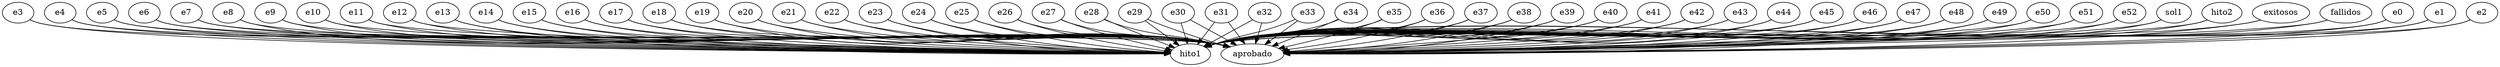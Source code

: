 strict digraph "" {
	hito2 -> hito1;
	hito2 -> aprobado;
	exitosos -> hito1;
	exitosos -> aprobado;
	fallidos -> hito1;
	fallidos -> aprobado;
	e0 -> hito1;
	e0 -> aprobado;
	e1 -> hito1;
	e1 -> aprobado;
	e2 -> hito1;
	e2 -> aprobado;
	e3 -> hito1;
	e3 -> aprobado;
	e4 -> hito1;
	e4 -> aprobado;
	e5 -> hito1;
	e5 -> aprobado;
	e6 -> hito1;
	e6 -> aprobado;
	e7 -> hito1;
	e7 -> aprobado;
	e8 -> hito1;
	e8 -> aprobado;
	e9 -> hito1;
	e9 -> aprobado;
	e10 -> hito1;
	e10 -> aprobado;
	e11 -> hito1;
	e11 -> aprobado;
	e12 -> hito1;
	e12 -> aprobado;
	e13 -> hito1;
	e13 -> aprobado;
	e14 -> hito1;
	e14 -> aprobado;
	e15 -> hito1;
	e15 -> aprobado;
	e16 -> hito1;
	e16 -> aprobado;
	e17 -> hito1;
	e17 -> aprobado;
	e18 -> hito1;
	e18 -> aprobado;
	e19 -> hito1;
	e19 -> aprobado;
	e20 -> hito1;
	e20 -> aprobado;
	e21 -> hito1;
	e21 -> aprobado;
	e22 -> hito1;
	e22 -> aprobado;
	e23 -> hito1;
	e23 -> aprobado;
	e24 -> hito1;
	e24 -> aprobado;
	e25 -> hito1;
	e25 -> aprobado;
	e26 -> hito1;
	e26 -> aprobado;
	e27 -> hito1;
	e27 -> aprobado;
	e28 -> hito1;
	e28 -> aprobado;
	e29 -> hito1;
	e29 -> aprobado;
	e30 -> hito1;
	e30 -> aprobado;
	e31 -> hito1;
	e31 -> aprobado;
	e32 -> hito1;
	e32 -> aprobado;
	e33 -> hito1;
	e33 -> aprobado;
	e34 -> hito1;
	e34 -> aprobado;
	e35 -> hito1;
	e35 -> aprobado;
	e36 -> hito1;
	e36 -> aprobado;
	e37 -> hito1;
	e37 -> aprobado;
	e38 -> hito1;
	e38 -> aprobado;
	e39 -> hito1;
	e39 -> aprobado;
	e40 -> hito1;
	e40 -> aprobado;
	e41 -> hito1;
	e41 -> aprobado;
	e42 -> hito1;
	e42 -> aprobado;
	e43 -> hito1;
	e43 -> aprobado;
	e44 -> hito1;
	e44 -> aprobado;
	e45 -> hito1;
	e45 -> aprobado;
	e46 -> hito1;
	e46 -> aprobado;
	e47 -> hito1;
	e47 -> aprobado;
	e48 -> hito1;
	e48 -> aprobado;
	e49 -> hito1;
	e49 -> aprobado;
	e50 -> hito1;
	e50 -> aprobado;
	e51 -> hito1;
	e51 -> aprobado;
	e52 -> hito1;
	e52 -> aprobado;
	sol1 -> hito1;
	sol1 -> aprobado;
}

